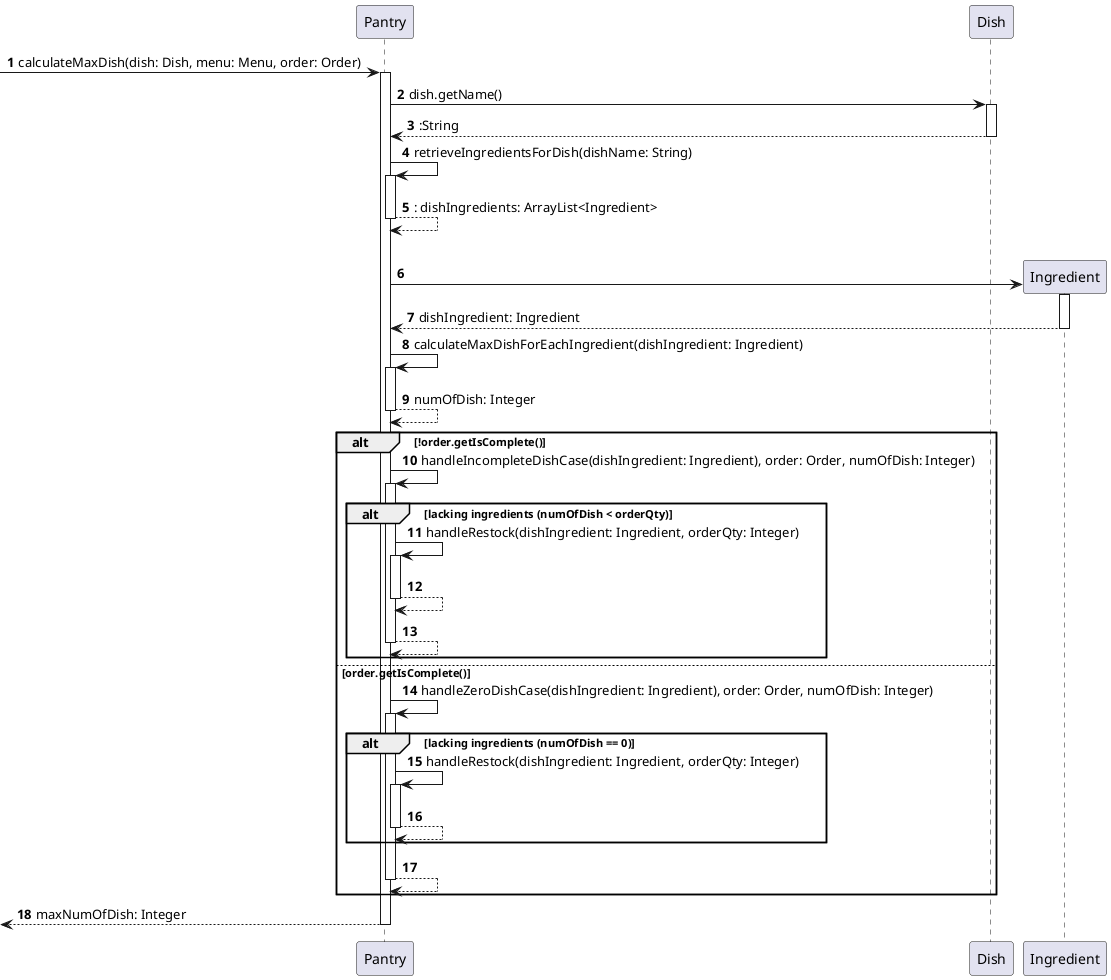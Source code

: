@startuml
!define FUNCTION class calculateMaxDish
!define PANTRY class Pantry
!define INGREDIENT class Ingredient
!define DISH class Dish

autonumber

-> Pantry: calculateMaxDish(dish: Dish, menu: Menu, order: Order)
activate Pantry

Pantry -> Dish : dish.getName()
activate Dish
return :String

Pantry -> Pantry : retrieveIngredientsForDish(dishName: String)
activate Pantry
return : dishIngredients: ArrayList<Ingredient>

loop dishIngredients
Pantry -> Ingredient **:
activate Ingredient
return dishIngredient: Ingredient

Pantry -> Pantry : calculateMaxDishForEachIngredient(dishIngredient: Ingredient)
activate Pantry
return numOfDish: Integer

alt !order.getIsComplete()
Pantry -> Pantry : handleIncompleteDishCase(dishIngredient: Ingredient), order: Order, numOfDish: Integer)
activate Pantry

alt lacking ingredients (numOfDish < orderQty)
Pantry -> Pantry: handleRestock(dishIngredient: Ingredient, orderQty: Integer)
activate Pantry
return
return
end alt

else order.getIsComplete()
Pantry -> Pantry : handleZeroDishCase(dishIngredient: Ingredient), order: Order, numOfDish: Integer)
activate Pantry
alt lacking ingredients (numOfDish == 0)
Pantry -> Pantry: handleRestock(dishIngredient: Ingredient, orderQty: Integer)
activate Pantry
return
end alt
return
end loop
return maxNumOfDish: Integer

@enduml